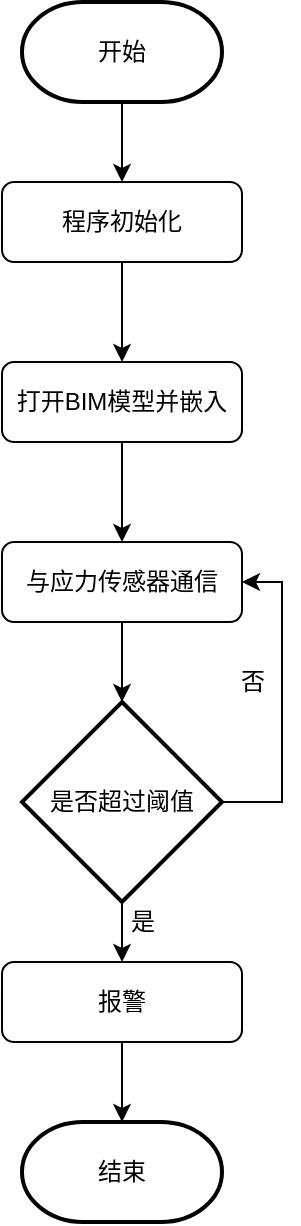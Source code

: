<mxfile version="14.5.3" type="github">
  <diagram id="C5RBs43oDa-KdzZeNtuy" name="Page-1">
    <mxGraphModel dx="1422" dy="763" grid="1" gridSize="10" guides="1" tooltips="1" connect="1" arrows="1" fold="1" page="1" pageScale="1" pageWidth="827" pageHeight="1169" math="0" shadow="0">
      <root>
        <mxCell id="WIyWlLk6GJQsqaUBKTNV-0" />
        <mxCell id="WIyWlLk6GJQsqaUBKTNV-1" parent="WIyWlLk6GJQsqaUBKTNV-0" />
        <mxCell id="6qLcmY7h5NQr_wiigwaO-7" value="" style="edgeStyle=orthogonalEdgeStyle;rounded=0;orthogonalLoop=1;jettySize=auto;html=1;" edge="1" parent="WIyWlLk6GJQsqaUBKTNV-1" source="6qLcmY7h5NQr_wiigwaO-0" target="6qLcmY7h5NQr_wiigwaO-1">
          <mxGeometry relative="1" as="geometry" />
        </mxCell>
        <mxCell id="6qLcmY7h5NQr_wiigwaO-0" value="开始" style="strokeWidth=2;html=1;shape=mxgraph.flowchart.terminator;whiteSpace=wrap;" vertex="1" parent="WIyWlLk6GJQsqaUBKTNV-1">
          <mxGeometry x="350" y="80" width="100" height="50" as="geometry" />
        </mxCell>
        <mxCell id="6qLcmY7h5NQr_wiigwaO-8" value="" style="edgeStyle=orthogonalEdgeStyle;rounded=0;orthogonalLoop=1;jettySize=auto;html=1;" edge="1" parent="WIyWlLk6GJQsqaUBKTNV-1" source="6qLcmY7h5NQr_wiigwaO-1" target="6qLcmY7h5NQr_wiigwaO-2">
          <mxGeometry relative="1" as="geometry" />
        </mxCell>
        <mxCell id="6qLcmY7h5NQr_wiigwaO-1" value="程序初始化" style="rounded=1;whiteSpace=wrap;html=1;fontSize=12;glass=0;strokeWidth=1;shadow=0;" vertex="1" parent="WIyWlLk6GJQsqaUBKTNV-1">
          <mxGeometry x="340" y="170" width="120" height="40" as="geometry" />
        </mxCell>
        <mxCell id="6qLcmY7h5NQr_wiigwaO-9" value="" style="edgeStyle=orthogonalEdgeStyle;rounded=0;orthogonalLoop=1;jettySize=auto;html=1;" edge="1" parent="WIyWlLk6GJQsqaUBKTNV-1" source="6qLcmY7h5NQr_wiigwaO-2" target="6qLcmY7h5NQr_wiigwaO-3">
          <mxGeometry relative="1" as="geometry" />
        </mxCell>
        <mxCell id="6qLcmY7h5NQr_wiigwaO-2" value="打开BIM模型并嵌入" style="rounded=1;whiteSpace=wrap;html=1;fontSize=12;glass=0;strokeWidth=1;shadow=0;" vertex="1" parent="WIyWlLk6GJQsqaUBKTNV-1">
          <mxGeometry x="340" y="260" width="120" height="40" as="geometry" />
        </mxCell>
        <mxCell id="6qLcmY7h5NQr_wiigwaO-10" value="" style="edgeStyle=orthogonalEdgeStyle;rounded=0;orthogonalLoop=1;jettySize=auto;html=1;" edge="1" parent="WIyWlLk6GJQsqaUBKTNV-1" source="6qLcmY7h5NQr_wiigwaO-3" target="6qLcmY7h5NQr_wiigwaO-4">
          <mxGeometry relative="1" as="geometry" />
        </mxCell>
        <mxCell id="6qLcmY7h5NQr_wiigwaO-3" value="与应力传感器通信" style="rounded=1;whiteSpace=wrap;html=1;fontSize=12;glass=0;strokeWidth=1;shadow=0;" vertex="1" parent="WIyWlLk6GJQsqaUBKTNV-1">
          <mxGeometry x="340" y="350" width="120" height="40" as="geometry" />
        </mxCell>
        <mxCell id="6qLcmY7h5NQr_wiigwaO-11" value="" style="edgeStyle=orthogonalEdgeStyle;rounded=0;orthogonalLoop=1;jettySize=auto;html=1;" edge="1" parent="WIyWlLk6GJQsqaUBKTNV-1" source="6qLcmY7h5NQr_wiigwaO-4" target="6qLcmY7h5NQr_wiigwaO-5">
          <mxGeometry relative="1" as="geometry" />
        </mxCell>
        <mxCell id="6qLcmY7h5NQr_wiigwaO-13" style="edgeStyle=orthogonalEdgeStyle;rounded=0;orthogonalLoop=1;jettySize=auto;html=1;exitX=1;exitY=0.5;exitDx=0;exitDy=0;exitPerimeter=0;entryX=1;entryY=0.5;entryDx=0;entryDy=0;" edge="1" parent="WIyWlLk6GJQsqaUBKTNV-1" source="6qLcmY7h5NQr_wiigwaO-4" target="6qLcmY7h5NQr_wiigwaO-3">
          <mxGeometry relative="1" as="geometry">
            <Array as="points">
              <mxPoint x="480" y="480" />
              <mxPoint x="480" y="370" />
            </Array>
          </mxGeometry>
        </mxCell>
        <mxCell id="6qLcmY7h5NQr_wiigwaO-4" value="是否超过阈值" style="strokeWidth=2;html=1;shape=mxgraph.flowchart.decision;whiteSpace=wrap;" vertex="1" parent="WIyWlLk6GJQsqaUBKTNV-1">
          <mxGeometry x="350" y="430" width="100" height="100" as="geometry" />
        </mxCell>
        <mxCell id="6qLcmY7h5NQr_wiigwaO-12" value="" style="edgeStyle=orthogonalEdgeStyle;rounded=0;orthogonalLoop=1;jettySize=auto;html=1;" edge="1" parent="WIyWlLk6GJQsqaUBKTNV-1" source="6qLcmY7h5NQr_wiigwaO-5" target="6qLcmY7h5NQr_wiigwaO-6">
          <mxGeometry relative="1" as="geometry" />
        </mxCell>
        <mxCell id="6qLcmY7h5NQr_wiigwaO-5" value="报警" style="rounded=1;whiteSpace=wrap;html=1;fontSize=12;glass=0;strokeWidth=1;shadow=0;" vertex="1" parent="WIyWlLk6GJQsqaUBKTNV-1">
          <mxGeometry x="340" y="560" width="120" height="40" as="geometry" />
        </mxCell>
        <mxCell id="6qLcmY7h5NQr_wiigwaO-6" value="结束" style="strokeWidth=2;html=1;shape=mxgraph.flowchart.terminator;whiteSpace=wrap;" vertex="1" parent="WIyWlLk6GJQsqaUBKTNV-1">
          <mxGeometry x="350" y="640" width="100" height="50" as="geometry" />
        </mxCell>
        <mxCell id="6qLcmY7h5NQr_wiigwaO-14" value="是" style="text;html=1;align=center;verticalAlign=middle;resizable=0;points=[];autosize=1;" vertex="1" parent="WIyWlLk6GJQsqaUBKTNV-1">
          <mxGeometry x="395" y="530" width="30" height="20" as="geometry" />
        </mxCell>
        <mxCell id="6qLcmY7h5NQr_wiigwaO-15" value="否" style="text;html=1;align=center;verticalAlign=middle;resizable=0;points=[];autosize=1;" vertex="1" parent="WIyWlLk6GJQsqaUBKTNV-1">
          <mxGeometry x="450" y="410" width="30" height="20" as="geometry" />
        </mxCell>
      </root>
    </mxGraphModel>
  </diagram>
</mxfile>
